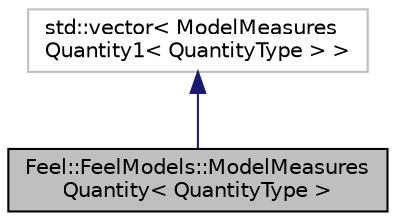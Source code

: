 digraph "Feel::FeelModels::ModelMeasuresQuantity&lt; QuantityType &gt;"
{
 // LATEX_PDF_SIZE
  edge [fontname="Helvetica",fontsize="10",labelfontname="Helvetica",labelfontsize="10"];
  node [fontname="Helvetica",fontsize="10",shape=record];
  Node1 [label="Feel::FeelModels::ModelMeasures\lQuantity\< QuantityType \>",height=0.2,width=0.4,color="black", fillcolor="grey75", style="filled", fontcolor="black",tooltip=" "];
  Node2 -> Node1 [dir="back",color="midnightblue",fontsize="10",style="solid",fontname="Helvetica"];
  Node2 [label="std::vector\< ModelMeasures\lQuantity1\< QuantityType \> \>",height=0.2,width=0.4,color="grey75", fillcolor="white", style="filled",tooltip="STL class."];
}
